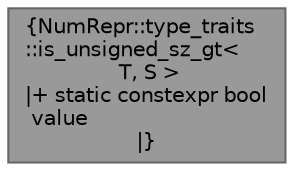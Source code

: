 digraph "NumRepr::type_traits::is_unsigned_sz_gt&lt; T, S &gt;"
{
 // INTERACTIVE_SVG=YES
 // LATEX_PDF_SIZE
  bgcolor="transparent";
  edge [fontname=Helvetica,fontsize=10,labelfontname=Helvetica,labelfontsize=10];
  node [fontname=Helvetica,fontsize=10,shape=box,height=0.2,width=0.4];
  Node1 [label="{NumRepr::type_traits\l::is_unsigned_sz_gt\<\l T, S \>\n|+ static constexpr bool\l value\l|}",height=0.2,width=0.4,color="gray40", fillcolor="grey60", style="filled", fontcolor="black",tooltip=" "];
}

